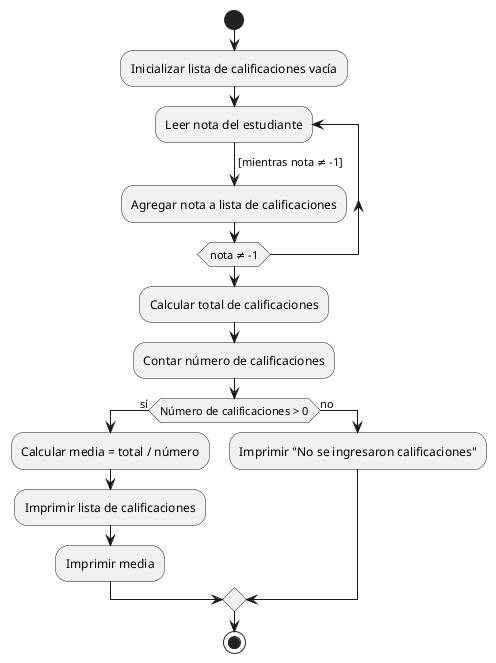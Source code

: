 @startuml
start
:Inicializar lista de calificaciones vacía;
repeat :Leer nota del estudiante;
  ->[mientras nota ≠ -1];
  :Agregar nota a lista de calificaciones;
repeat while (nota ≠ -1)
:Calcular total de calificaciones;
:Contar número de calificaciones;
if (Número de calificaciones > 0) then (sí)
  :Calcular media = total / número;
  :Imprimir lista de calificaciones;
  :Imprimir media;
else (no)
  :Imprimir "No se ingresaron calificaciones";
endif
stop
@enduml
